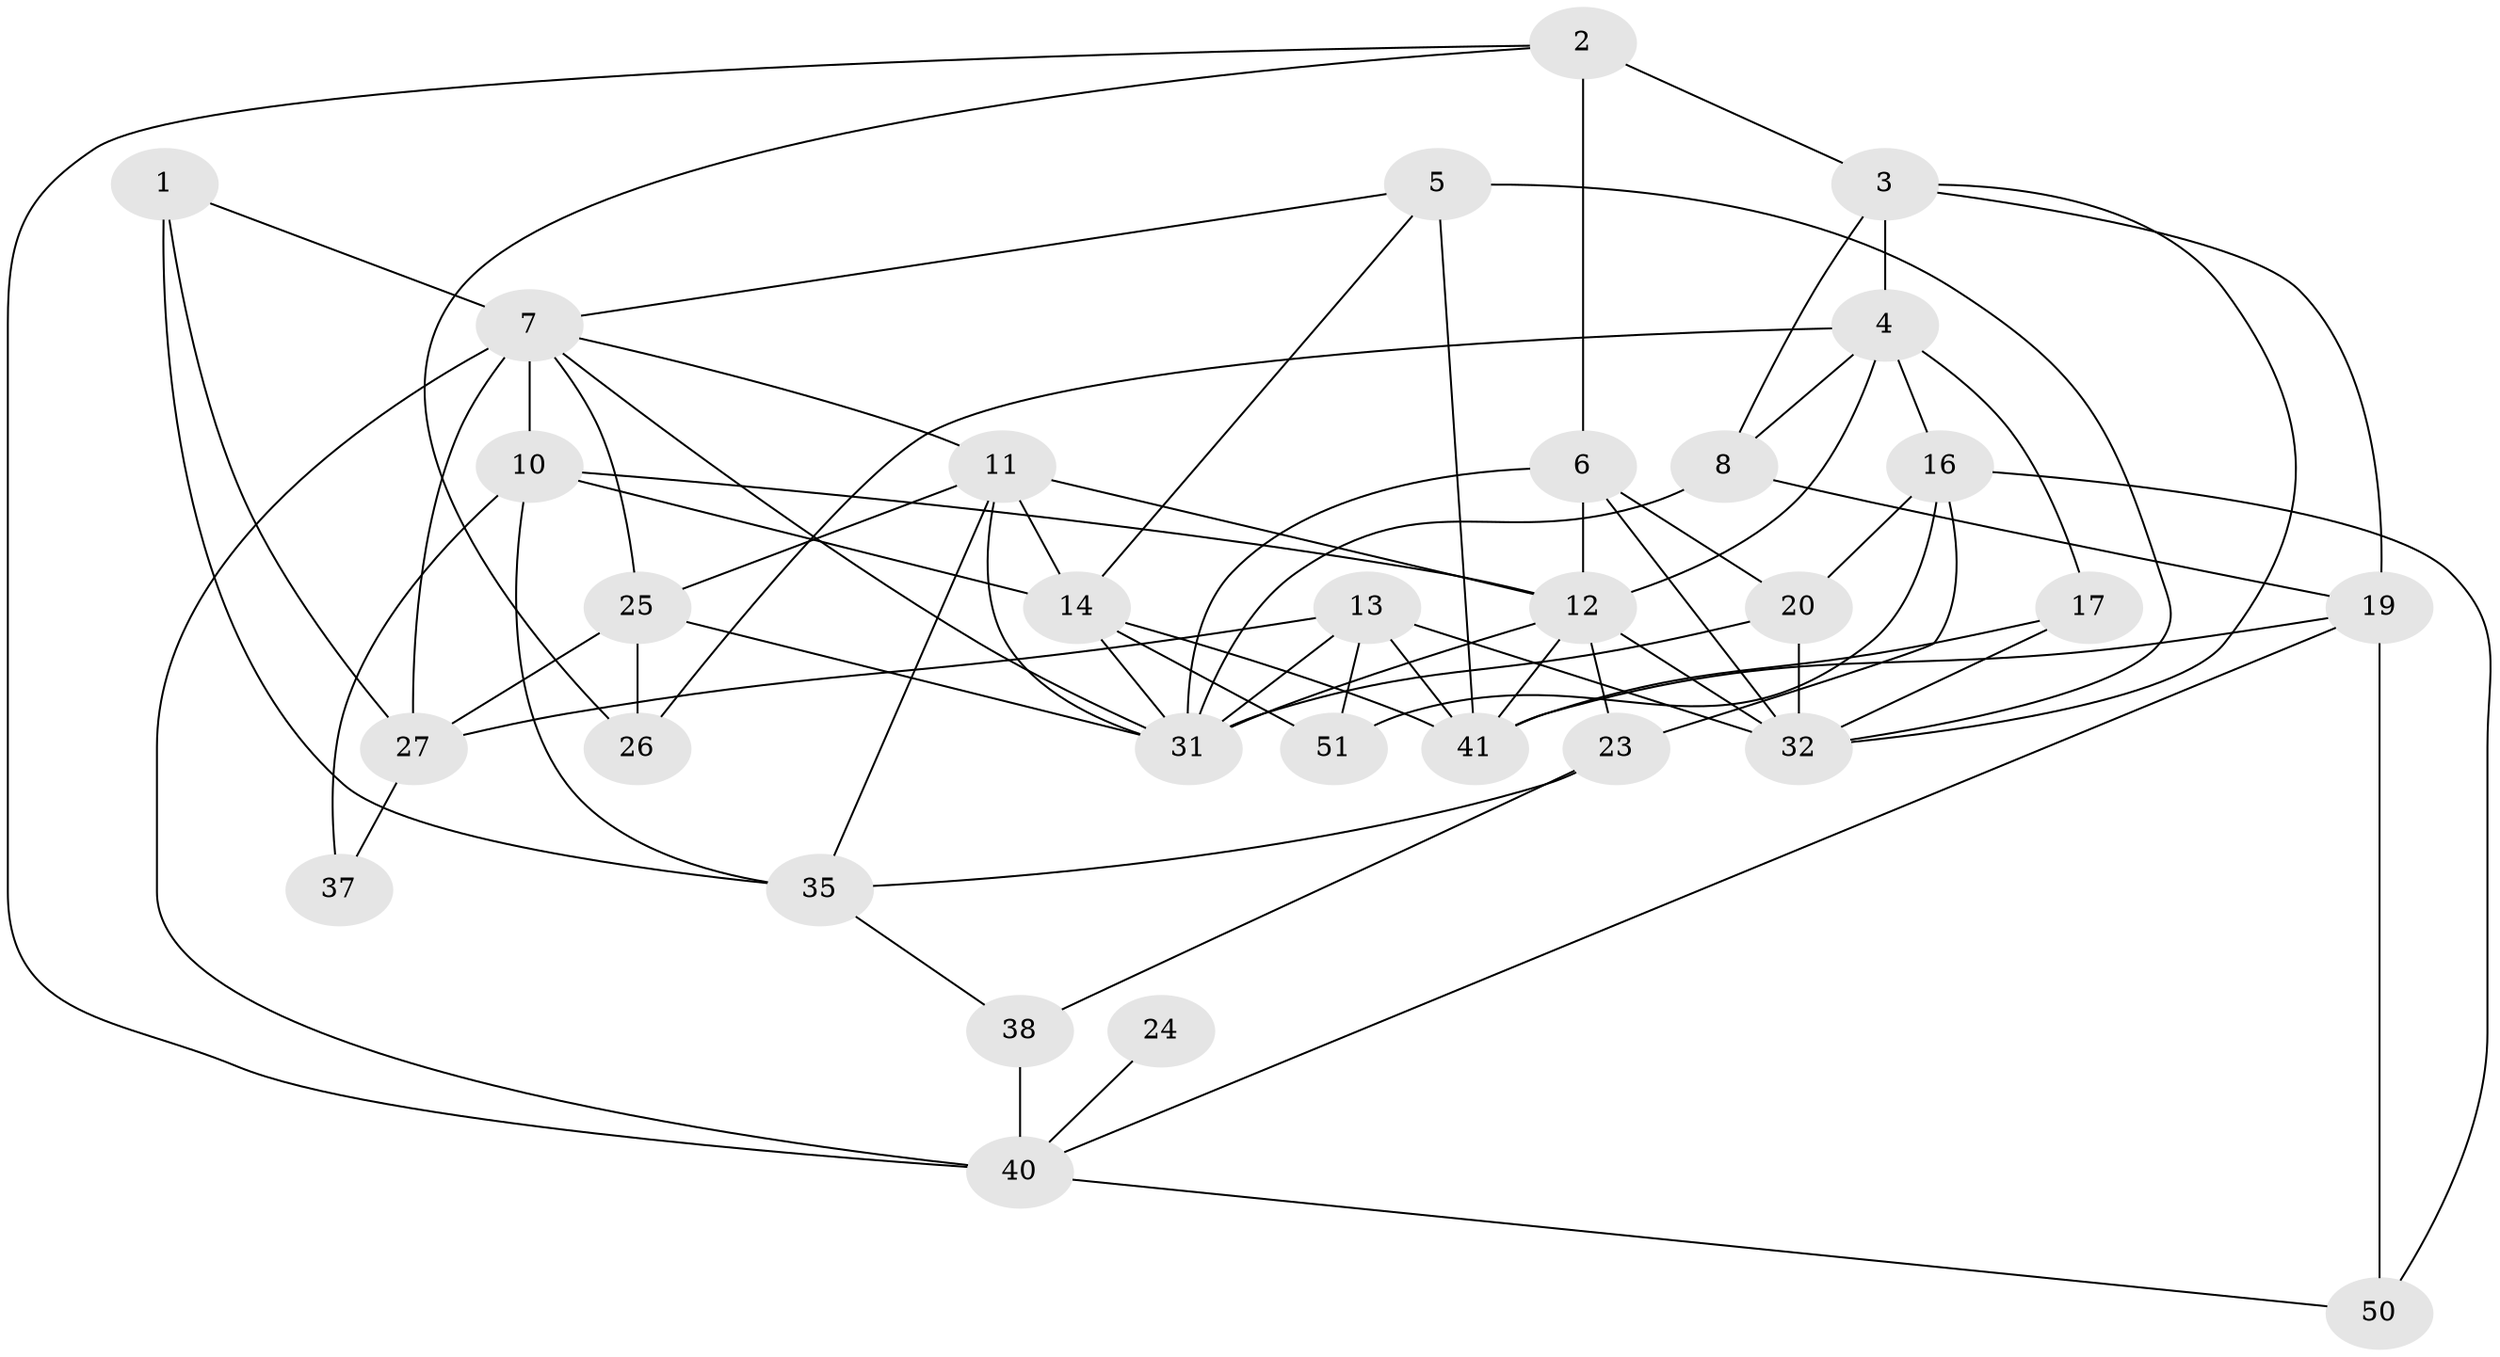 // original degree distribution, {4: 0.2727272727272727, 3: 0.2909090909090909, 5: 0.18181818181818182, 6: 0.10909090909090909, 7: 0.03636363636363636, 2: 0.10909090909090909}
// Generated by graph-tools (version 1.1) at 2025/41/03/06/25 10:41:53]
// undirected, 31 vertices, 74 edges
graph export_dot {
graph [start="1"]
  node [color=gray90,style=filled];
  1 [super="+15"];
  2 [super="+9"];
  3;
  4 [super="+54"];
  5;
  6 [super="+29"];
  7 [super="+42"];
  8 [super="+53"];
  10 [super="+39"];
  11 [super="+21"];
  12 [super="+18"];
  13 [super="+36"];
  14 [super="+47"];
  16 [super="+22"];
  17 [super="+33"];
  19 [super="+43"];
  20 [super="+28"];
  23 [super="+30"];
  24;
  25 [super="+44"];
  26;
  27 [super="+49"];
  31 [super="+34"];
  32 [super="+52"];
  35 [super="+55"];
  37;
  38 [super="+46"];
  40 [super="+48"];
  41 [super="+45"];
  50;
  51;
  1 -- 7 [weight=2];
  1 -- 27;
  1 -- 35;
  2 -- 40;
  2 -- 26;
  2 -- 3;
  2 -- 6 [weight=2];
  3 -- 32;
  3 -- 8;
  3 -- 19;
  3 -- 4;
  4 -- 26;
  4 -- 16 [weight=2];
  4 -- 17;
  4 -- 8;
  4 -- 12;
  5 -- 14;
  5 -- 32;
  5 -- 41;
  5 -- 7;
  6 -- 32;
  6 -- 31;
  6 -- 12;
  6 -- 20;
  7 -- 25;
  7 -- 27;
  7 -- 40;
  7 -- 31;
  7 -- 10;
  7 -- 11;
  8 -- 19;
  8 -- 31;
  10 -- 12;
  10 -- 35;
  10 -- 37;
  10 -- 14;
  11 -- 14;
  11 -- 35;
  11 -- 12;
  11 -- 31;
  11 -- 25;
  12 -- 31;
  12 -- 32;
  12 -- 41;
  12 -- 23;
  13 -- 41;
  13 -- 32;
  13 -- 51;
  13 -- 27 [weight=2];
  13 -- 31;
  14 -- 51;
  14 -- 31;
  14 -- 41;
  16 -- 23;
  16 -- 50;
  16 -- 51;
  16 -- 20 [weight=2];
  17 -- 32;
  17 -- 41;
  19 -- 41;
  19 -- 50;
  19 -- 40;
  20 -- 32 [weight=2];
  20 -- 31 [weight=2];
  23 -- 35;
  23 -- 38;
  24 -- 40 [weight=2];
  25 -- 31;
  25 -- 26;
  25 -- 27;
  27 -- 37;
  35 -- 38;
  38 -- 40 [weight=3];
  40 -- 50;
}
